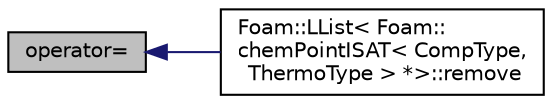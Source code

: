 digraph "operator="
{
  bgcolor="transparent";
  edge [fontname="Helvetica",fontsize="10",labelfontname="Helvetica",labelfontsize="10"];
  node [fontname="Helvetica",fontsize="10",shape=record];
  rankdir="LR";
  Node59 [label="operator=",height=0.2,width=0.4,color="black", fillcolor="grey75", style="filled", fontcolor="black"];
  Node59 -> Node60 [dir="back",color="midnightblue",fontsize="10",style="solid",fontname="Helvetica"];
  Node60 [label="Foam::LList\< Foam::\lchemPointISAT\< CompType,\l ThermoType \> *\>::remove",height=0.2,width=0.4,color="black",URL="$a26905.html#a179134bdf3175c09708a7554ae356610",tooltip="Remove and return element specified by iterator. "];
}
